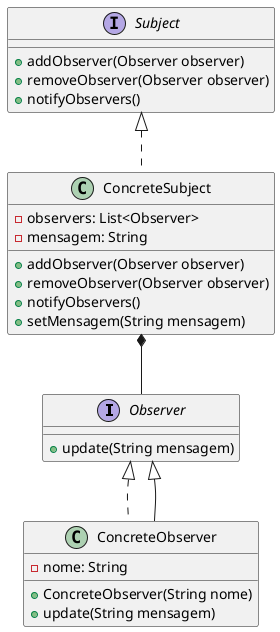 @startuml CanalDeNoticias
interface Observer {
    +update(String mensagem)
}

interface Subject {
    +addObserver(Observer observer)
    +removeObserver(Observer observer)
    +notifyObservers()
}

class ConcreteObserver implements Observer {
    -nome: String
    +ConcreteObserver(String nome)
    +update(String mensagem)
}

class ConcreteSubject implements Subject {
    -observers: List<Observer>
    -mensagem: String
    +addObserver(Observer observer)
    +removeObserver(Observer observer)
    +notifyObservers()
    +setMensagem(String mensagem)
}

ConcreteSubject *-- Observer
ConcreteObserver --|> Observer
@enduml
